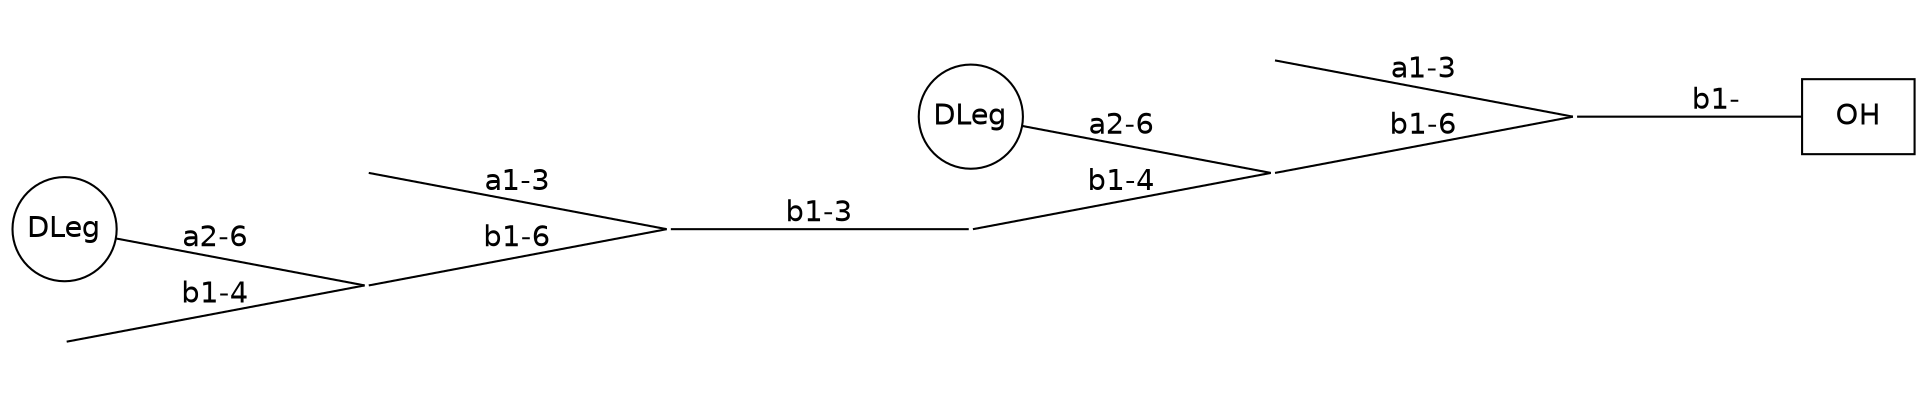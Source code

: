 graph G {graph [splines=false dpi=72 outputorder="edgesfirst"];
node [shape="none" fontname=DejaVuSans labelfontsize=12 label="none" size=50 fixedsize="true" scale="true"];
edge [labelfontsize=12 fontname=DejaVuSans labeldistance=1.2 labelangle=320.0];
rankdir=LR nodesep="0.05" ranksep="0.8";
0 [shape=box label="OH"]
1 [label="" height="0.7" image="includes/MolecularMetadata/Sugars/SNFG_Symbol_Images/DGal.svg"];
2 [label="" height="0.7" image="includes/MolecularMetadata/Sugars/SNFG_Symbol_Images/DGlcNAc.svg"];
3 [label="" height="0.7" image="includes/MolecularMetadata/Sugars/SNFG_Symbol_Images/DGal.svg"];
4 [shape=circle height="0.7" label="DLeg"];
5 [label="" height="0.7" image="includes/MolecularMetadata/Sugars/SNFG_Symbol_Images/DGalNAc.svg"];
6 [label="" height="0.7" image="includes/MolecularMetadata/Sugars/SNFG_Symbol_Images/DGal.svg"];
7 [label="" height="0.7" image="includes/MolecularMetadata/Sugars/SNFG_Symbol_Images/DGlcNAc.svg"];
8 [label="" height="0.7" image="includes/MolecularMetadata/Sugars/SNFG_Symbol_Images/DGal.svg"];
9 [shape=circle height="0.7" label="DLeg"];
10 [label="" height="0.7" image="includes/MolecularMetadata/Sugars/SNFG_Symbol_Images/DGalNAc.svg"];
1--0 [label="b1-" headclip=true tailclip=false];
2--1 [label="a1-3" headclip=false tailclip=false];
3--1 [label="b1-6" headclip=false tailclip=false];
4--3 [label="a2-6" headclip=false tailclip=true];
5--3 [label="b1-4" headclip=false tailclip=false];
6--5 [label="b1-3" headclip=false tailclip=false];
7--6 [label="a1-3" headclip=false tailclip=false];
8--6 [label="b1-6" headclip=false tailclip=false];
9--8 [label="a2-6" headclip=false tailclip=true];
10--8 [label="b1-4" headclip=false tailclip=false];
}
